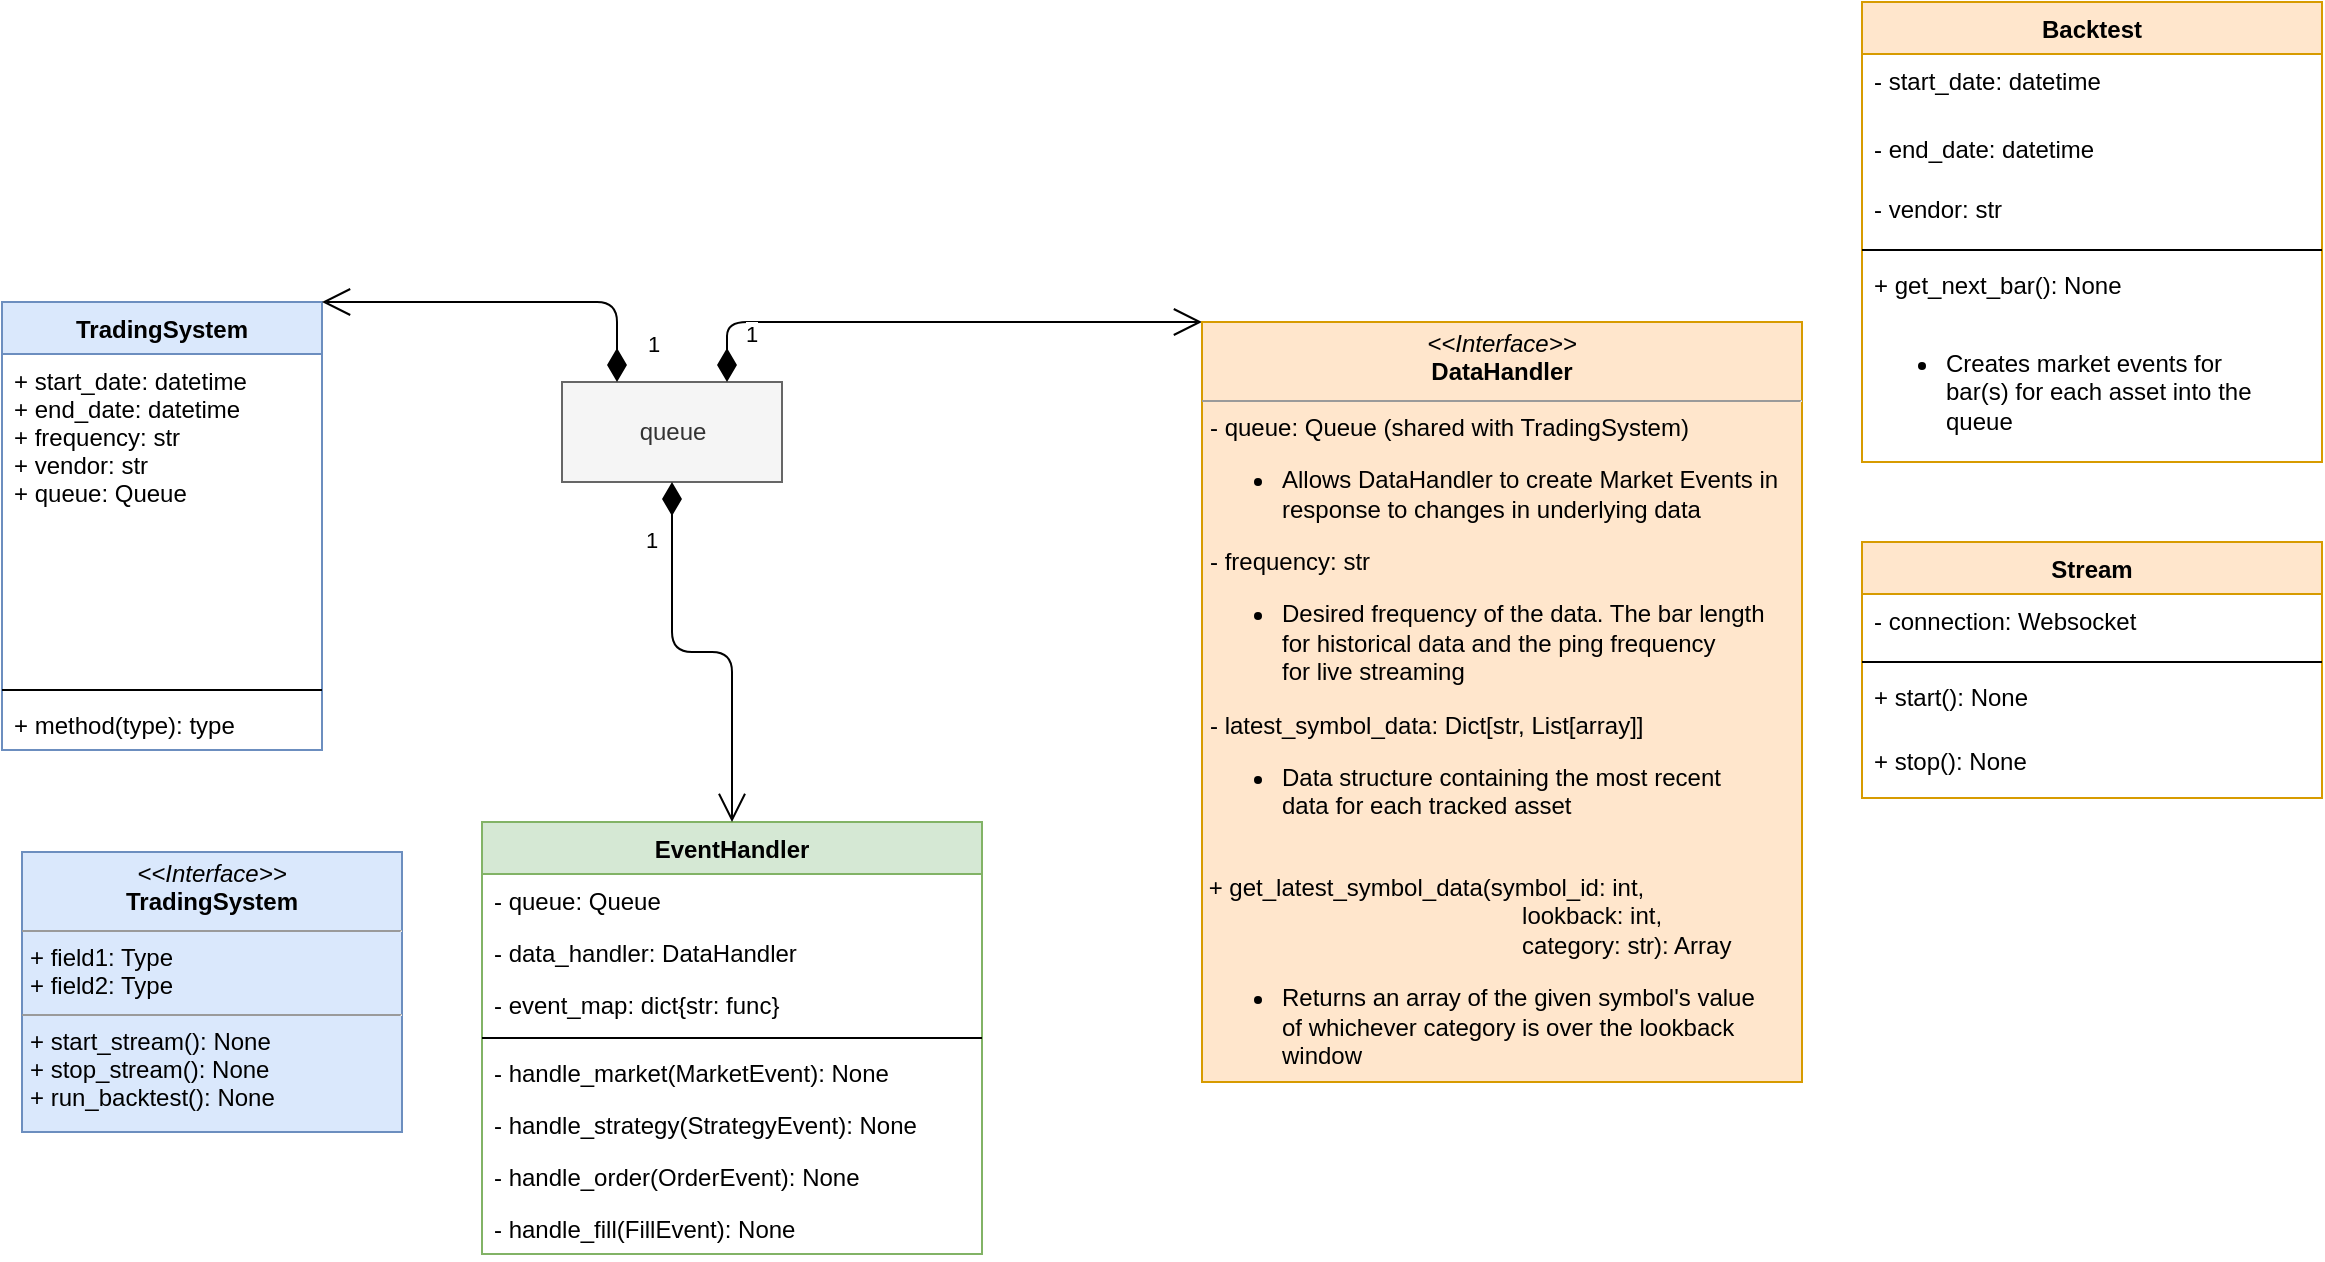 <mxfile version="14.9.6" type="device"><diagram id="C5RBs43oDa-KdzZeNtuy" name="Page-1"><mxGraphModel dx="1933" dy="957" grid="1" gridSize="10" guides="1" tooltips="1" connect="1" arrows="1" fold="1" page="1" pageScale="1" pageWidth="827" pageHeight="1169" math="0" shadow="0"><root><mxCell id="WIyWlLk6GJQsqaUBKTNV-0"/><mxCell id="WIyWlLk6GJQsqaUBKTNV-1" parent="WIyWlLk6GJQsqaUBKTNV-0"/><mxCell id="_k8W7j_qu6eyTOmp5qZD-9" value="TradingSystem" style="swimlane;fontStyle=1;align=center;verticalAlign=top;childLayout=stackLayout;horizontal=1;startSize=26;horizontalStack=0;resizeParent=1;resizeParentMax=0;resizeLast=0;collapsible=1;marginBottom=0;fillColor=#dae8fc;strokeColor=#6c8ebf;" parent="WIyWlLk6GJQsqaUBKTNV-1" vertex="1"><mxGeometry x="-50" y="300" width="160" height="224" as="geometry"/></mxCell><mxCell id="_k8W7j_qu6eyTOmp5qZD-10" value="+ start_date: datetime&#10;+ end_date: datetime&#10;+ frequency: str&#10;+ vendor: str&#10;+ queue: Queue" style="text;strokeColor=none;fillColor=none;align=left;verticalAlign=top;spacingLeft=4;spacingRight=4;overflow=hidden;rotatable=0;points=[[0,0.5],[1,0.5]];portConstraint=eastwest;" parent="_k8W7j_qu6eyTOmp5qZD-9" vertex="1"><mxGeometry y="26" width="160" height="164" as="geometry"/></mxCell><mxCell id="_k8W7j_qu6eyTOmp5qZD-11" value="" style="line;strokeWidth=1;fillColor=none;align=left;verticalAlign=middle;spacingTop=-1;spacingLeft=3;spacingRight=3;rotatable=0;labelPosition=right;points=[];portConstraint=eastwest;" parent="_k8W7j_qu6eyTOmp5qZD-9" vertex="1"><mxGeometry y="190" width="160" height="8" as="geometry"/></mxCell><mxCell id="_k8W7j_qu6eyTOmp5qZD-12" value="+ method(type): type" style="text;strokeColor=none;fillColor=none;align=left;verticalAlign=top;spacingLeft=4;spacingRight=4;overflow=hidden;rotatable=0;points=[[0,0.5],[1,0.5]];portConstraint=eastwest;" parent="_k8W7j_qu6eyTOmp5qZD-9" vertex="1"><mxGeometry y="198" width="160" height="26" as="geometry"/></mxCell><mxCell id="_k8W7j_qu6eyTOmp5qZD-13" value="EventHandler" style="swimlane;fontStyle=1;align=center;verticalAlign=top;childLayout=stackLayout;horizontal=1;startSize=26;horizontalStack=0;resizeParent=1;resizeParentMax=0;resizeLast=0;collapsible=1;marginBottom=0;fillColor=#d5e8d4;strokeColor=#82b366;" parent="WIyWlLk6GJQsqaUBKTNV-1" vertex="1"><mxGeometry x="190" y="560" width="250" height="216" as="geometry"/></mxCell><mxCell id="_k8W7j_qu6eyTOmp5qZD-14" value="- queue: Queue" style="text;strokeColor=none;fillColor=none;align=left;verticalAlign=top;spacingLeft=4;spacingRight=4;overflow=hidden;rotatable=0;points=[[0,0.5],[1,0.5]];portConstraint=eastwest;" parent="_k8W7j_qu6eyTOmp5qZD-13" vertex="1"><mxGeometry y="26" width="250" height="26" as="geometry"/></mxCell><mxCell id="wSkx65rzyunB_vzu4KKB-18" value="- data_handler: DataHandler" style="text;strokeColor=none;fillColor=none;align=left;verticalAlign=top;spacingLeft=4;spacingRight=4;overflow=hidden;rotatable=0;points=[[0,0.5],[1,0.5]];portConstraint=eastwest;" parent="_k8W7j_qu6eyTOmp5qZD-13" vertex="1"><mxGeometry y="52" width="250" height="26" as="geometry"/></mxCell><mxCell id="wSkx65rzyunB_vzu4KKB-19" value="- event_map: dict{str: func}" style="text;strokeColor=none;fillColor=none;align=left;verticalAlign=top;spacingLeft=4;spacingRight=4;overflow=hidden;rotatable=0;points=[[0,0.5],[1,0.5]];portConstraint=eastwest;" parent="_k8W7j_qu6eyTOmp5qZD-13" vertex="1"><mxGeometry y="78" width="250" height="26" as="geometry"/></mxCell><mxCell id="_k8W7j_qu6eyTOmp5qZD-15" value="" style="line;strokeWidth=1;fillColor=none;align=left;verticalAlign=middle;spacingTop=-1;spacingLeft=3;spacingRight=3;rotatable=0;labelPosition=right;points=[];portConstraint=eastwest;" parent="_k8W7j_qu6eyTOmp5qZD-13" vertex="1"><mxGeometry y="104" width="250" height="8" as="geometry"/></mxCell><mxCell id="_k8W7j_qu6eyTOmp5qZD-16" value="- handle_market(MarketEvent): None" style="text;strokeColor=none;fillColor=none;align=left;verticalAlign=top;spacingLeft=4;spacingRight=4;overflow=hidden;rotatable=0;points=[[0,0.5],[1,0.5]];portConstraint=eastwest;" parent="_k8W7j_qu6eyTOmp5qZD-13" vertex="1"><mxGeometry y="112" width="250" height="26" as="geometry"/></mxCell><mxCell id="wSkx65rzyunB_vzu4KKB-20" value="- handle_strategy(StrategyEvent): None" style="text;strokeColor=none;fillColor=none;align=left;verticalAlign=top;spacingLeft=4;spacingRight=4;overflow=hidden;rotatable=0;points=[[0,0.5],[1,0.5]];portConstraint=eastwest;" parent="_k8W7j_qu6eyTOmp5qZD-13" vertex="1"><mxGeometry y="138" width="250" height="26" as="geometry"/></mxCell><mxCell id="wSkx65rzyunB_vzu4KKB-21" value="- handle_order(OrderEvent): None" style="text;strokeColor=none;fillColor=none;align=left;verticalAlign=top;spacingLeft=4;spacingRight=4;overflow=hidden;rotatable=0;points=[[0,0.5],[1,0.5]];portConstraint=eastwest;" parent="_k8W7j_qu6eyTOmp5qZD-13" vertex="1"><mxGeometry y="164" width="250" height="26" as="geometry"/></mxCell><mxCell id="wSkx65rzyunB_vzu4KKB-22" value="- handle_fill(FillEvent): None" style="text;strokeColor=none;fillColor=none;align=left;verticalAlign=top;spacingLeft=4;spacingRight=4;overflow=hidden;rotatable=0;points=[[0,0.5],[1,0.5]];portConstraint=eastwest;" parent="_k8W7j_qu6eyTOmp5qZD-13" vertex="1"><mxGeometry y="190" width="250" height="26" as="geometry"/></mxCell><mxCell id="_k8W7j_qu6eyTOmp5qZD-17" value="queue" style="html=1;fillColor=#f5f5f5;strokeColor=#666666;fontColor=#333333;" parent="WIyWlLk6GJQsqaUBKTNV-1" vertex="1"><mxGeometry x="230" y="340" width="110" height="50" as="geometry"/></mxCell><mxCell id="_k8W7j_qu6eyTOmp5qZD-18" value="Backtest" style="swimlane;fontStyle=1;align=center;verticalAlign=top;childLayout=stackLayout;horizontal=1;startSize=26;horizontalStack=0;resizeParent=1;resizeParentMax=0;resizeLast=0;collapsible=1;marginBottom=0;fillColor=#ffe6cc;strokeColor=#d79b00;" parent="WIyWlLk6GJQsqaUBKTNV-1" vertex="1"><mxGeometry x="880" y="150" width="230" height="230" as="geometry"/></mxCell><mxCell id="wSkx65rzyunB_vzu4KKB-13" value="- start_date: datetime" style="text;strokeColor=none;fillColor=none;align=left;verticalAlign=top;spacingLeft=4;spacingRight=4;overflow=hidden;rotatable=0;points=[[0,0.5],[1,0.5]];portConstraint=eastwest;" parent="_k8W7j_qu6eyTOmp5qZD-18" vertex="1"><mxGeometry y="26" width="230" height="34" as="geometry"/></mxCell><mxCell id="wSkx65rzyunB_vzu4KKB-15" value="- end_date: datetime" style="text;strokeColor=none;fillColor=none;align=left;verticalAlign=top;spacingLeft=4;spacingRight=4;overflow=hidden;rotatable=0;points=[[0,0.5],[1,0.5]];portConstraint=eastwest;" parent="_k8W7j_qu6eyTOmp5qZD-18" vertex="1"><mxGeometry y="60" width="230" height="30" as="geometry"/></mxCell><mxCell id="wSkx65rzyunB_vzu4KKB-16" value="- vendor: str" style="text;strokeColor=none;fillColor=none;align=left;verticalAlign=top;spacingLeft=4;spacingRight=4;overflow=hidden;rotatable=0;points=[[0,0.5],[1,0.5]];portConstraint=eastwest;" parent="_k8W7j_qu6eyTOmp5qZD-18" vertex="1"><mxGeometry y="90" width="230" height="30" as="geometry"/></mxCell><mxCell id="_k8W7j_qu6eyTOmp5qZD-20" value="" style="line;strokeWidth=1;fillColor=none;align=left;verticalAlign=middle;spacingTop=-1;spacingLeft=3;spacingRight=3;rotatable=0;labelPosition=right;points=[];portConstraint=eastwest;" parent="_k8W7j_qu6eyTOmp5qZD-18" vertex="1"><mxGeometry y="120" width="230" height="8" as="geometry"/></mxCell><mxCell id="_k8W7j_qu6eyTOmp5qZD-21" value="+ get_next_bar(): None" style="text;strokeColor=none;fillColor=none;align=left;verticalAlign=top;spacingLeft=4;spacingRight=4;overflow=hidden;rotatable=0;points=[[0,0.5],[1,0.5]];portConstraint=eastwest;" parent="_k8W7j_qu6eyTOmp5qZD-18" vertex="1"><mxGeometry y="128" width="230" height="32" as="geometry"/></mxCell><mxCell id="wSkx65rzyunB_vzu4KKB-17" value="&lt;ul&gt;&lt;li&gt;&lt;span&gt;Creates market events for bar(s)&amp;nbsp;&lt;/span&gt;for each asset into the queue&lt;/li&gt;&lt;/ul&gt;" style="text;html=1;strokeColor=none;fillColor=none;align=left;verticalAlign=middle;whiteSpace=wrap;rounded=0;" parent="_k8W7j_qu6eyTOmp5qZD-18" vertex="1"><mxGeometry y="160" width="230" height="70" as="geometry"/></mxCell><mxCell id="_k8W7j_qu6eyTOmp5qZD-23" value="1" style="endArrow=open;html=1;endSize=12;startArrow=diamondThin;startSize=14;startFill=1;edgeStyle=orthogonalEdgeStyle;align=left;verticalAlign=bottom;exitX=0.25;exitY=0;exitDx=0;exitDy=0;entryX=1;entryY=0;entryDx=0;entryDy=0;" parent="WIyWlLk6GJQsqaUBKTNV-1" source="_k8W7j_qu6eyTOmp5qZD-17" target="_k8W7j_qu6eyTOmp5qZD-9" edge="1"><mxGeometry x="-0.893" y="-12" relative="1" as="geometry"><mxPoint x="110" y="320" as="sourcePoint"/><mxPoint x="285" y="340" as="targetPoint"/><Array as="points"><mxPoint x="258" y="300"/></Array><mxPoint x="1" as="offset"/></mxGeometry></mxCell><mxCell id="_k8W7j_qu6eyTOmp5qZD-24" value="1" style="endArrow=open;html=1;endSize=12;startArrow=diamondThin;startSize=14;startFill=1;edgeStyle=orthogonalEdgeStyle;align=left;verticalAlign=bottom;exitX=0.75;exitY=0;exitDx=0;exitDy=0;entryX=0;entryY=0;entryDx=0;entryDy=0;" parent="WIyWlLk6GJQsqaUBKTNV-1" source="_k8W7j_qu6eyTOmp5qZD-17" target="wSkx65rzyunB_vzu4KKB-0" edge="1"><mxGeometry x="-0.887" y="-7" relative="1" as="geometry"><mxPoint x="330" y="390" as="sourcePoint"/><mxPoint x="490" y="390" as="targetPoint"/><Array as="points"><mxPoint x="403" y="310"/><mxPoint x="540" y="310"/></Array><mxPoint as="offset"/></mxGeometry></mxCell><mxCell id="_k8W7j_qu6eyTOmp5qZD-25" value="1" style="endArrow=open;html=1;endSize=12;startArrow=diamondThin;startSize=14;startFill=1;edgeStyle=orthogonalEdgeStyle;align=left;verticalAlign=bottom;entryX=0.5;entryY=0;entryDx=0;entryDy=0;exitX=0.5;exitY=1;exitDx=0;exitDy=0;" parent="WIyWlLk6GJQsqaUBKTNV-1" source="_k8W7j_qu6eyTOmp5qZD-17" target="_k8W7j_qu6eyTOmp5qZD-13" edge="1"><mxGeometry x="-0.619" y="-15" relative="1" as="geometry"><mxPoint x="260" y="410" as="sourcePoint"/><mxPoint x="400" y="370" as="targetPoint"/><mxPoint as="offset"/></mxGeometry></mxCell><mxCell id="wSkx65rzyunB_vzu4KKB-0" value="&lt;p style=&quot;margin: 0px ; margin-top: 4px ; text-align: center&quot;&gt;&lt;i&gt;&amp;lt;&amp;lt;Interface&amp;gt;&amp;gt;&lt;/i&gt;&lt;br&gt;&lt;b&gt;DataHandler&lt;/b&gt;&lt;/p&gt;&lt;hr size=&quot;1&quot;&gt;&lt;p style=&quot;margin: 0px ; margin-left: 4px&quot;&gt;- queue: Queue (shared with TradingSystem)&lt;br&gt;&lt;/p&gt;&lt;p style=&quot;margin: 0px ; margin-left: 4px&quot;&gt;&lt;/p&gt;&lt;ul&gt;&lt;li&gt;Allows DataHandler to create Market Events in &lt;br&gt;response to changes in underlying data&lt;/li&gt;&lt;/ul&gt;&lt;p&gt;&lt;/p&gt;&lt;p style=&quot;margin: 0px ; margin-left: 4px&quot;&gt;- frequency: str&lt;/p&gt;&lt;p style=&quot;margin: 0px ; margin-left: 4px&quot;&gt;&lt;/p&gt;&lt;ul&gt;&lt;li&gt;Desired frequency of the data. The bar length &lt;br&gt;for historical data and the ping frequency &lt;br&gt;for live streaming&lt;/li&gt;&lt;/ul&gt;&lt;p&gt;&lt;/p&gt;&lt;p style=&quot;margin: 0px ; margin-left: 4px&quot;&gt;- latest_symbol_data: Dict[str, List[array]]&lt;/p&gt;&lt;p style=&quot;margin: 0px ; margin-left: 4px&quot;&gt;&lt;/p&gt;&lt;ul&gt;&lt;li&gt;Data structure containing the most recent &lt;br&gt;data for each tracked asset&lt;/li&gt;&lt;/ul&gt;&lt;p&gt;&lt;/p&gt;&lt;p style=&quot;margin: 0px ; margin-left: 4px&quot;&gt;&lt;br&gt;&lt;/p&gt;&amp;nbsp;+ get_latest_symbol_data(symbol_id: int, &lt;br&gt;&lt;span style=&quot;white-space: pre&quot;&gt;&#9;&lt;/span&gt;&lt;span style=&quot;white-space: pre&quot;&gt;&#9;&lt;/span&gt;&lt;span style=&quot;white-space: pre&quot;&gt;&#9;&lt;/span&gt;&lt;span style=&quot;white-space: pre&quot;&gt;&#9;&lt;/span&gt;&lt;span style=&quot;white-space: pre&quot;&gt;&#9;&lt;/span&gt;&lt;span style=&quot;white-space: pre&quot;&gt;&#9;&lt;/span&gt;lookback: int, &lt;br&gt;&lt;span style=&quot;white-space: pre&quot;&gt;&#9;&lt;/span&gt;&lt;span style=&quot;white-space: pre&quot;&gt;&#9;&lt;/span&gt;&lt;span style=&quot;white-space: pre&quot;&gt;&#9;&lt;/span&gt;&lt;span style=&quot;white-space: pre&quot;&gt;&#9;&lt;/span&gt;&lt;span style=&quot;white-space: pre&quot;&gt;&#9;&lt;/span&gt;&lt;span style=&quot;white-space: pre&quot;&gt;&#9;&lt;/span&gt;category: str): Array&lt;br&gt;&lt;ul&gt;&lt;li&gt;&lt;span&gt;Returns an array of the given symbol's value&amp;nbsp;&lt;br&gt;&lt;/span&gt;&lt;span&gt;of whichever category is over the lookback&amp;nbsp;&lt;br&gt;&lt;/span&gt;&lt;span&gt;window&amp;nbsp;&lt;/span&gt;&lt;/li&gt;&lt;/ul&gt;&lt;p style=&quot;margin: 0px ; margin-left: 4px&quot;&gt;&lt;br&gt;&lt;/p&gt;" style="verticalAlign=top;align=left;overflow=fill;fontSize=12;fontFamily=Helvetica;html=1;fillColor=#ffe6cc;strokeColor=#d79b00;" parent="WIyWlLk6GJQsqaUBKTNV-1" vertex="1"><mxGeometry x="550" y="310" width="300" height="380" as="geometry"/></mxCell><mxCell id="wSkx65rzyunB_vzu4KKB-5" value="Stream" style="swimlane;fontStyle=1;align=center;verticalAlign=top;childLayout=stackLayout;horizontal=1;startSize=26;horizontalStack=0;resizeParent=1;resizeParentMax=0;resizeLast=0;collapsible=1;marginBottom=0;fillColor=#ffe6cc;strokeColor=#d79b00;" parent="WIyWlLk6GJQsqaUBKTNV-1" vertex="1"><mxGeometry x="880" y="420" width="230" height="128" as="geometry"/></mxCell><mxCell id="wSkx65rzyunB_vzu4KKB-10" value="- connection: Websocket&#10;" style="text;strokeColor=none;fillColor=none;align=left;verticalAlign=top;spacingLeft=4;spacingRight=4;overflow=hidden;rotatable=0;points=[[0,0.5],[1,0.5]];portConstraint=eastwest;" parent="wSkx65rzyunB_vzu4KKB-5" vertex="1"><mxGeometry y="26" width="230" height="30" as="geometry"/></mxCell><mxCell id="wSkx65rzyunB_vzu4KKB-7" value="" style="line;strokeWidth=1;fillColor=none;align=left;verticalAlign=middle;spacingTop=-1;spacingLeft=3;spacingRight=3;rotatable=0;labelPosition=right;points=[];portConstraint=eastwest;" parent="wSkx65rzyunB_vzu4KKB-5" vertex="1"><mxGeometry y="56" width="230" height="8" as="geometry"/></mxCell><mxCell id="wSkx65rzyunB_vzu4KKB-9" value="+ start(): None" style="text;strokeColor=none;fillColor=none;align=left;verticalAlign=top;spacingLeft=4;spacingRight=4;overflow=hidden;rotatable=0;points=[[0,0.5],[1,0.5]];portConstraint=eastwest;" parent="wSkx65rzyunB_vzu4KKB-5" vertex="1"><mxGeometry y="64" width="230" height="32" as="geometry"/></mxCell><mxCell id="wSkx65rzyunB_vzu4KKB-8" value="+ stop(): None" style="text;strokeColor=none;fillColor=none;align=left;verticalAlign=top;spacingLeft=4;spacingRight=4;overflow=hidden;rotatable=0;points=[[0,0.5],[1,0.5]];portConstraint=eastwest;" parent="wSkx65rzyunB_vzu4KKB-5" vertex="1"><mxGeometry y="96" width="230" height="32" as="geometry"/></mxCell><mxCell id="wSkx65rzyunB_vzu4KKB-23" value="&lt;p style=&quot;margin: 0px ; margin-top: 4px ; text-align: center&quot;&gt;&lt;i&gt;&amp;lt;&amp;lt;Interface&amp;gt;&amp;gt;&lt;/i&gt;&lt;br&gt;&lt;b&gt;TradingSystem&lt;/b&gt;&lt;/p&gt;&lt;hr size=&quot;1&quot;&gt;&lt;p style=&quot;margin: 0px ; margin-left: 4px&quot;&gt;+ field1: Type&lt;br&gt;+ field2: Type&lt;/p&gt;&lt;hr size=&quot;1&quot;&gt;&lt;p style=&quot;margin: 0px ; margin-left: 4px&quot;&gt;+ start_stream(): None&lt;br&gt;+ stop_stream(): None&lt;/p&gt;&lt;p style=&quot;margin: 0px ; margin-left: 4px&quot;&gt;+ run_backtest(): None&lt;/p&gt;" style="verticalAlign=top;align=left;overflow=fill;fontSize=12;fontFamily=Helvetica;html=1;fillColor=#dae8fc;strokeColor=#6c8ebf;" parent="WIyWlLk6GJQsqaUBKTNV-1" vertex="1"><mxGeometry x="-40" y="575" width="190" height="140" as="geometry"/></mxCell></root></mxGraphModel></diagram></mxfile>